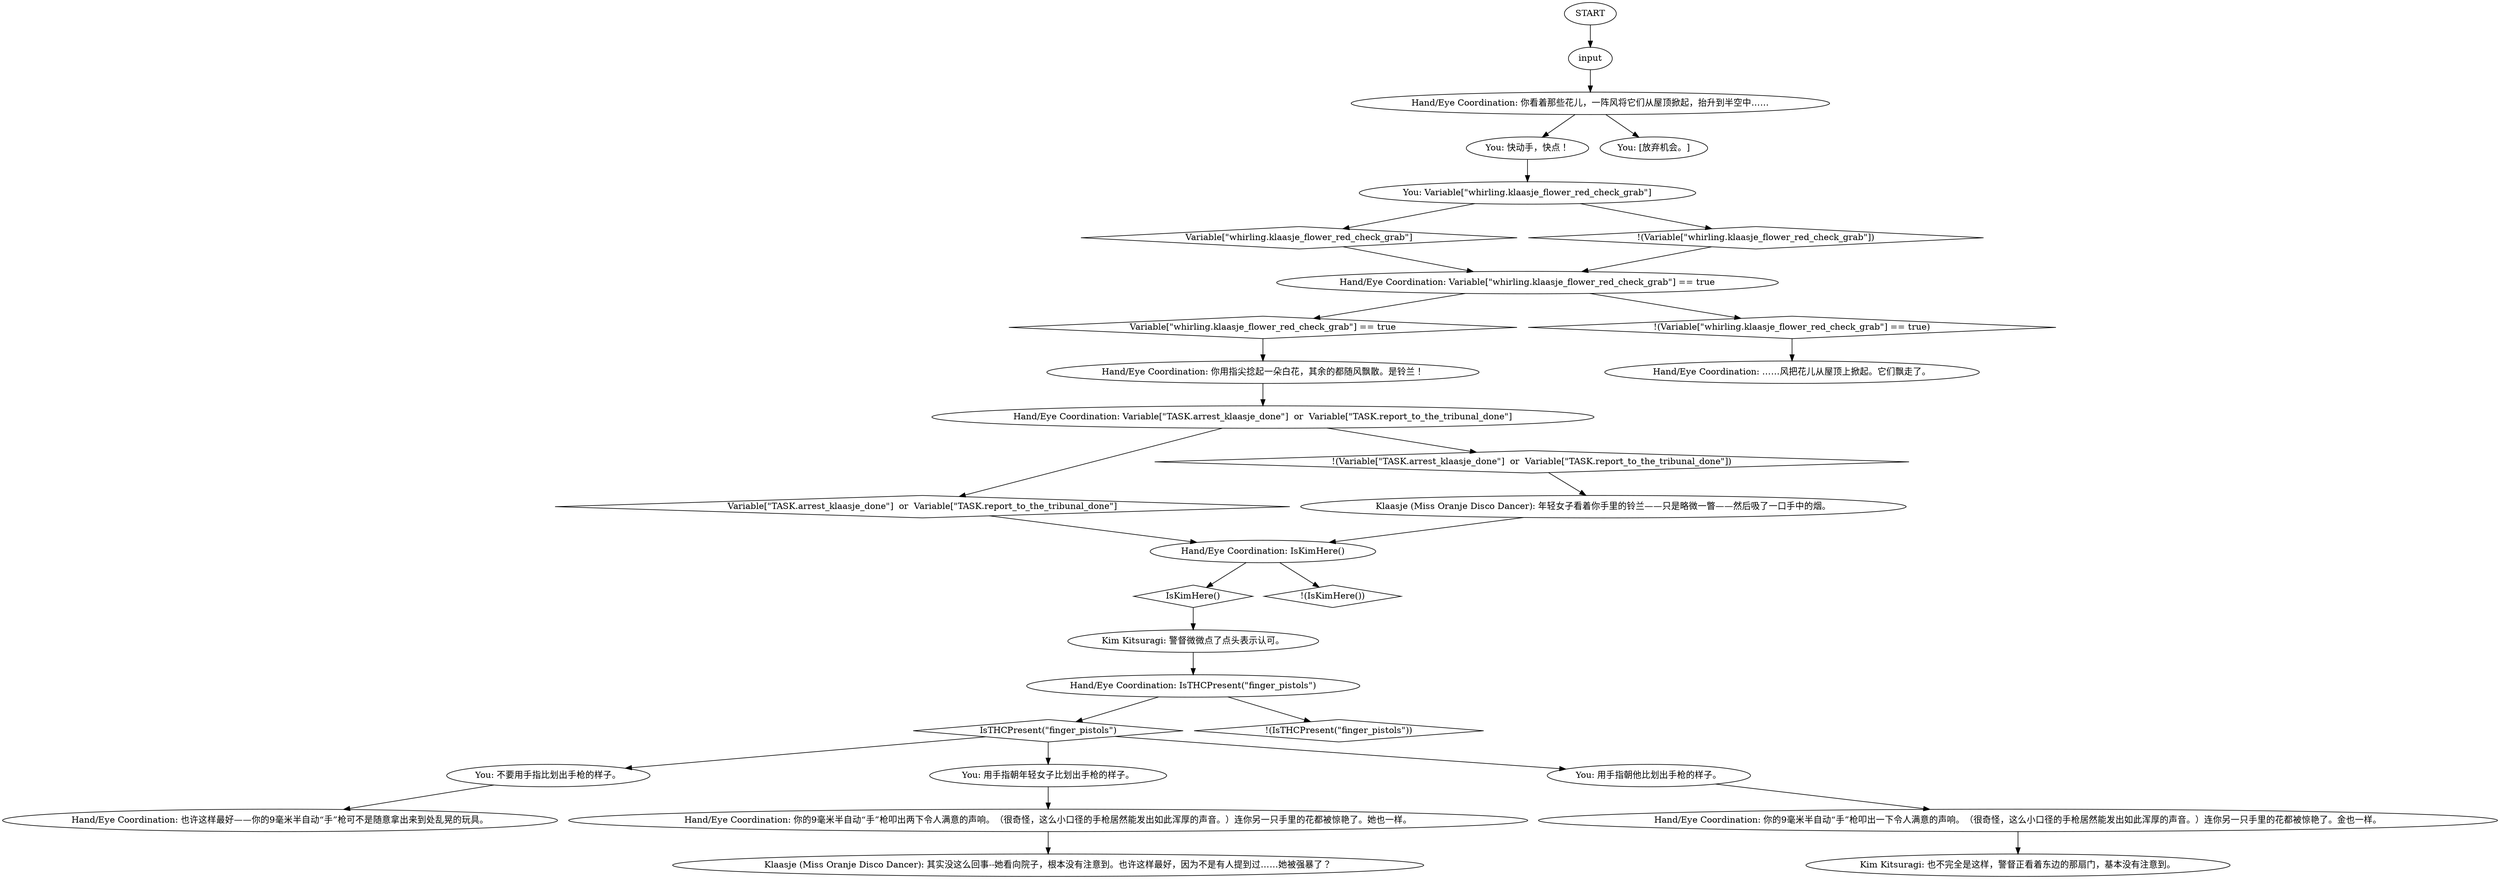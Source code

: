 # WHIRLING ROOF ORB / handeye catch
# hand eye coordination bubble to catch the wildflowers
# ==================================================
digraph G {
	  0 [label="START"];
	  1 [label="input"];
	  2 [label="Kim Kitsuragi: 警督微微点了点头表示认可。"];
	  3 [label="You: 快动手，快点！"];
	  4 [label="You: Variable[\"whirling.klaasje_flower_red_check_grab\"]"];
	  5 [label="Variable[\"whirling.klaasje_flower_red_check_grab\"]", shape=diamond];
	  6 [label="!(Variable[\"whirling.klaasje_flower_red_check_grab\"])", shape=diamond];
	  7 [label="You: [放弃机会。]"];
	  8 [label="Hand/Eye Coordination: 你用指尖捻起一朵白花，其余的都随风飘散。是铃兰！"];
	  9 [label="Hand/Eye Coordination: 你的9毫米半自动“手”枪叩出一下令人满意的声响。（很奇怪，这么小口径的手枪居然能发出如此浑厚的声音。）连你另一只手里的花都被惊艳了。金也一样。"];
	  10 [label="Hand/Eye Coordination: IsTHCPresent(\"finger_pistols\")"];
	  11 [label="IsTHCPresent(\"finger_pistols\")", shape=diamond];
	  12 [label="!(IsTHCPresent(\"finger_pistols\"))", shape=diamond];
	  13 [label="Hand/Eye Coordination: Variable[\"whirling.klaasje_flower_red_check_grab\"] == true"];
	  14 [label="Variable[\"whirling.klaasje_flower_red_check_grab\"] == true", shape=diamond];
	  15 [label="!(Variable[\"whirling.klaasje_flower_red_check_grab\"] == true)", shape=diamond];
	  16 [label="Hand/Eye Coordination: IsKimHere()"];
	  17 [label="IsKimHere()", shape=diamond];
	  18 [label="!(IsKimHere())", shape=diamond];
	  19 [label="Hand/Eye Coordination: 也许这样最好——你的9毫米半自动“手”枪可不是随意拿出来到处乱晃的玩具。"];
	  20 [label="Hand/Eye Coordination: 你的9毫米半自动“手”枪叩出两下令人满意的声响。（很奇怪，这么小口径的手枪居然能发出如此浑厚的声音。）连你另一只手里的花都被惊艳了。她也一样。"];
	  21 [label="You: 不要用手指比划出手枪的样子。"];
	  22 [label="Klaasje (Miss Oranje Disco Dancer): 其实没这么回事--她看向院子，根本没有注意到。也许这样最好，因为不是有人提到过……她被强暴了？"];
	  23 [label="Kim Kitsuragi: 也不完全是这样，警督正看着东边的那扇门，基本没有注意到。"];
	  24 [label="Hand/Eye Coordination: ……风把花儿从屋顶上掀起。它们飘走了。"];
	  26 [label="You: 用手指朝年轻女子比划出手枪的样子。"];
	  27 [label="Hand/Eye Coordination: 你看着那些花儿，一阵风将它们从屋顶掀起，抬升到半空中……"];
	  28 [label="Klaasje (Miss Oranje Disco Dancer): 年轻女子看着你手里的铃兰——只是略微一瞥——然后吸了一口手中的烟。"];
	  29 [label="You: 用手指朝他比划出手枪的样子。"];
	  30 [label="Hand/Eye Coordination: Variable[\"TASK.arrest_klaasje_done\"]  or  Variable[\"TASK.report_to_the_tribunal_done\"]"];
	  31 [label="Variable[\"TASK.arrest_klaasje_done\"]  or  Variable[\"TASK.report_to_the_tribunal_done\"]", shape=diamond];
	  32 [label="!(Variable[\"TASK.arrest_klaasje_done\"]  or  Variable[\"TASK.report_to_the_tribunal_done\"])", shape=diamond];
	  0 -> 1
	  1 -> 27
	  2 -> 10
	  3 -> 4
	  4 -> 5
	  4 -> 6
	  5 -> 13
	  6 -> 13
	  8 -> 30
	  9 -> 23
	  10 -> 11
	  10 -> 12
	  11 -> 26
	  11 -> 21
	  11 -> 29
	  13 -> 14
	  13 -> 15
	  14 -> 8
	  15 -> 24
	  16 -> 17
	  16 -> 18
	  17 -> 2
	  20 -> 22
	  21 -> 19
	  26 -> 20
	  27 -> 3
	  27 -> 7
	  28 -> 16
	  29 -> 9
	  30 -> 32
	  30 -> 31
	  31 -> 16
	  32 -> 28
}

